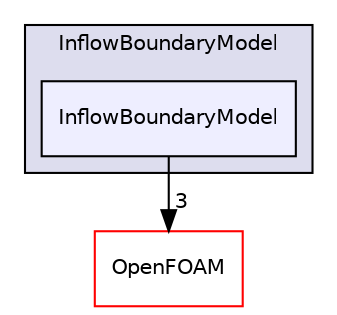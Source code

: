 digraph "src/lagrangian/DSMC/submodels/InflowBoundaryModel/InflowBoundaryModel" {
  bgcolor=transparent;
  compound=true
  node [ fontsize="10", fontname="Helvetica"];
  edge [ labelfontsize="10", labelfontname="Helvetica"];
  subgraph clusterdir_2033f01dbb0ef26f5fa09669b575622a {
    graph [ bgcolor="#ddddee", pencolor="black", label="InflowBoundaryModel" fontname="Helvetica", fontsize="10", URL="dir_2033f01dbb0ef26f5fa09669b575622a.html"]
  dir_c263f970eee0173231f5c7eabb3f89f3 [shape=box, label="InflowBoundaryModel", style="filled", fillcolor="#eeeeff", pencolor="black", URL="dir_c263f970eee0173231f5c7eabb3f89f3.html"];
  }
  dir_c5473ff19b20e6ec4dfe5c310b3778a8 [shape=box label="OpenFOAM" color="red" URL="dir_c5473ff19b20e6ec4dfe5c310b3778a8.html"];
  dir_c263f970eee0173231f5c7eabb3f89f3->dir_c5473ff19b20e6ec4dfe5c310b3778a8 [headlabel="3", labeldistance=1.5 headhref="dir_001417_001891.html"];
}
